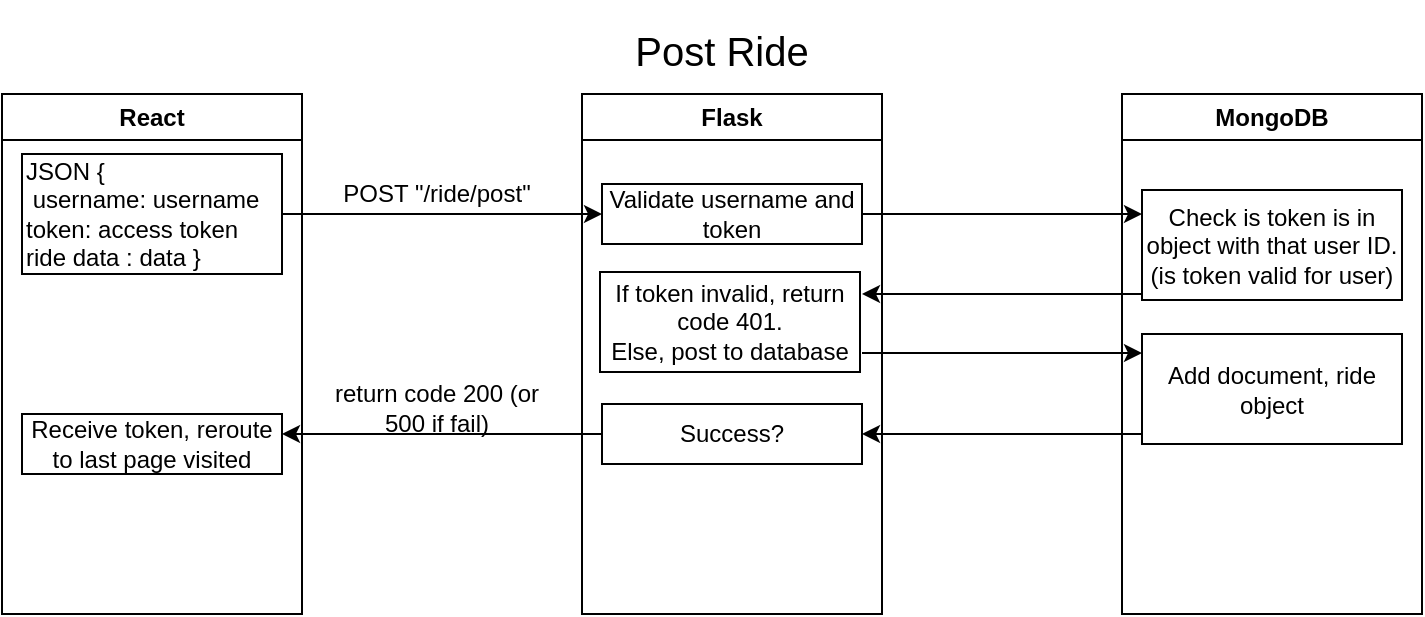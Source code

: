 <mxfile version="24.7.6">
  <diagram name="Page-1" id="7reqi-epdFY9OO5ob8ub">
    <mxGraphModel dx="1426" dy="783" grid="1" gridSize="10" guides="1" tooltips="1" connect="1" arrows="1" fold="1" page="1" pageScale="1" pageWidth="850" pageHeight="1100" math="0" shadow="0">
      <root>
        <mxCell id="0" />
        <mxCell id="1" parent="0" />
        <mxCell id="pMk1YJqMjSrCBwWVHHjo-1" value="React" style="swimlane;whiteSpace=wrap;html=1;" vertex="1" parent="1">
          <mxGeometry x="90" y="180" width="150" height="260" as="geometry" />
        </mxCell>
        <mxCell id="pMk1YJqMjSrCBwWVHHjo-2" value="JSON {&lt;div&gt;&lt;span style=&quot;background-color: initial;&quot;&gt;&amp;nbsp;username: username&lt;/span&gt;&lt;div&gt;&lt;div&gt;&lt;div style=&quot;&quot;&gt;token: access token&lt;/div&gt;&lt;/div&gt;&lt;/div&gt;&lt;/div&gt;&lt;div style=&quot;&quot;&gt;ride data : data }&lt;/div&gt;" style="rounded=0;whiteSpace=wrap;html=1;align=left;" vertex="1" parent="pMk1YJqMjSrCBwWVHHjo-1">
          <mxGeometry x="10" y="30" width="130" height="60" as="geometry" />
        </mxCell>
        <mxCell id="pMk1YJqMjSrCBwWVHHjo-3" value="Receive token, reroute to last page visited" style="rounded=0;whiteSpace=wrap;html=1;" vertex="1" parent="pMk1YJqMjSrCBwWVHHjo-1">
          <mxGeometry x="10" y="160" width="130" height="30" as="geometry" />
        </mxCell>
        <mxCell id="pMk1YJqMjSrCBwWVHHjo-4" value="Flask" style="swimlane;whiteSpace=wrap;html=1;" vertex="1" parent="1">
          <mxGeometry x="380" y="180" width="150" height="260" as="geometry" />
        </mxCell>
        <mxCell id="pMk1YJqMjSrCBwWVHHjo-5" value="Validate username and token" style="rounded=0;whiteSpace=wrap;html=1;" vertex="1" parent="pMk1YJqMjSrCBwWVHHjo-4">
          <mxGeometry x="10" y="45" width="130" height="30" as="geometry" />
        </mxCell>
        <mxCell id="pMk1YJqMjSrCBwWVHHjo-6" style="edgeStyle=orthogonalEdgeStyle;rounded=0;orthogonalLoop=1;jettySize=auto;html=1;exitX=0.5;exitY=1;exitDx=0;exitDy=0;" edge="1" parent="pMk1YJqMjSrCBwWVHHjo-4" source="pMk1YJqMjSrCBwWVHHjo-5" target="pMk1YJqMjSrCBwWVHHjo-5">
          <mxGeometry relative="1" as="geometry" />
        </mxCell>
        <mxCell id="pMk1YJqMjSrCBwWVHHjo-7" value="If token invalid, return code 401.&lt;br&gt;Else, post to database" style="rounded=0;whiteSpace=wrap;html=1;" vertex="1" parent="pMk1YJqMjSrCBwWVHHjo-4">
          <mxGeometry x="9" y="89" width="130" height="50" as="geometry" />
        </mxCell>
        <mxCell id="pMk1YJqMjSrCBwWVHHjo-8" value="Success?" style="rounded=0;whiteSpace=wrap;html=1;" vertex="1" parent="pMk1YJqMjSrCBwWVHHjo-4">
          <mxGeometry x="10" y="155" width="130" height="30" as="geometry" />
        </mxCell>
        <mxCell id="pMk1YJqMjSrCBwWVHHjo-10" value="POST &quot;/ride/post&quot;" style="text;html=1;align=center;verticalAlign=middle;whiteSpace=wrap;rounded=0;" vertex="1" parent="1">
          <mxGeometry x="250" y="220" width="115" height="20" as="geometry" />
        </mxCell>
        <mxCell id="pMk1YJqMjSrCBwWVHHjo-11" value="MongoDB" style="swimlane;whiteSpace=wrap;html=1;" vertex="1" parent="1">
          <mxGeometry x="650" y="180" width="150" height="260" as="geometry" />
        </mxCell>
        <mxCell id="pMk1YJqMjSrCBwWVHHjo-12" value="Check is token is in object with that user ID.&lt;div&gt;(is token valid for user)&lt;/div&gt;" style="rounded=0;whiteSpace=wrap;html=1;" vertex="1" parent="pMk1YJqMjSrCBwWVHHjo-11">
          <mxGeometry x="10" y="48" width="130" height="55" as="geometry" />
        </mxCell>
        <mxCell id="pMk1YJqMjSrCBwWVHHjo-13" style="edgeStyle=orthogonalEdgeStyle;rounded=0;orthogonalLoop=1;jettySize=auto;html=1;exitX=0.5;exitY=1;exitDx=0;exitDy=0;" edge="1" parent="pMk1YJqMjSrCBwWVHHjo-11" source="pMk1YJqMjSrCBwWVHHjo-12" target="pMk1YJqMjSrCBwWVHHjo-12">
          <mxGeometry relative="1" as="geometry" />
        </mxCell>
        <mxCell id="pMk1YJqMjSrCBwWVHHjo-14" value="Add document, ride object" style="rounded=0;whiteSpace=wrap;html=1;" vertex="1" parent="pMk1YJqMjSrCBwWVHHjo-11">
          <mxGeometry x="10" y="120" width="130" height="55" as="geometry" />
        </mxCell>
        <mxCell id="pMk1YJqMjSrCBwWVHHjo-15" style="edgeStyle=orthogonalEdgeStyle;rounded=0;orthogonalLoop=1;jettySize=auto;html=1;entryX=0;entryY=0.5;entryDx=0;entryDy=0;" edge="1" parent="1" source="pMk1YJqMjSrCBwWVHHjo-2" target="pMk1YJqMjSrCBwWVHHjo-5">
          <mxGeometry relative="1" as="geometry" />
        </mxCell>
        <mxCell id="pMk1YJqMjSrCBwWVHHjo-21" value="&lt;font style=&quot;font-size: 20px;&quot;&gt;Post Ride&lt;/font&gt;" style="text;html=1;align=center;verticalAlign=middle;whiteSpace=wrap;rounded=0;" vertex="1" parent="1">
          <mxGeometry x="400" y="133" width="100" height="50" as="geometry" />
        </mxCell>
        <mxCell id="pMk1YJqMjSrCBwWVHHjo-22" style="edgeStyle=orthogonalEdgeStyle;rounded=0;orthogonalLoop=1;jettySize=auto;html=1;entryX=0;entryY=0.5;entryDx=0;entryDy=0;" edge="1" parent="1">
          <mxGeometry relative="1" as="geometry">
            <mxPoint x="520" y="240" as="sourcePoint" />
            <mxPoint x="660" y="240" as="targetPoint" />
          </mxGeometry>
        </mxCell>
        <mxCell id="pMk1YJqMjSrCBwWVHHjo-23" style="edgeStyle=orthogonalEdgeStyle;rounded=0;orthogonalLoop=1;jettySize=auto;html=1;entryX=1;entryY=0.5;entryDx=0;entryDy=0;" edge="1" parent="1">
          <mxGeometry relative="1" as="geometry">
            <mxPoint x="660" y="280" as="sourcePoint" />
            <mxPoint x="520" y="280" as="targetPoint" />
          </mxGeometry>
        </mxCell>
        <mxCell id="pMk1YJqMjSrCBwWVHHjo-24" style="edgeStyle=orthogonalEdgeStyle;rounded=0;orthogonalLoop=1;jettySize=auto;html=1;entryX=0;entryY=0.5;entryDx=0;entryDy=0;" edge="1" parent="1">
          <mxGeometry relative="1" as="geometry">
            <mxPoint x="520" y="309.5" as="sourcePoint" />
            <mxPoint x="660" y="309.5" as="targetPoint" />
          </mxGeometry>
        </mxCell>
        <mxCell id="pMk1YJqMjSrCBwWVHHjo-25" style="edgeStyle=orthogonalEdgeStyle;rounded=0;orthogonalLoop=1;jettySize=auto;html=1;entryX=1;entryY=0.5;entryDx=0;entryDy=0;" edge="1" parent="1">
          <mxGeometry relative="1" as="geometry">
            <mxPoint x="660" y="350" as="sourcePoint" />
            <mxPoint x="520" y="350" as="targetPoint" />
          </mxGeometry>
        </mxCell>
        <mxCell id="pMk1YJqMjSrCBwWVHHjo-26" style="edgeStyle=orthogonalEdgeStyle;rounded=0;orthogonalLoop=1;jettySize=auto;html=1;entryX=1;entryY=0.5;entryDx=0;entryDy=0;" edge="1" parent="1">
          <mxGeometry relative="1" as="geometry">
            <mxPoint x="390" y="350" as="sourcePoint" />
            <mxPoint x="230" y="350" as="targetPoint" />
            <Array as="points">
              <mxPoint x="300" y="350" />
              <mxPoint x="300" y="350" />
            </Array>
          </mxGeometry>
        </mxCell>
        <mxCell id="pMk1YJqMjSrCBwWVHHjo-27" value="return code 200 (or 500 if fail)" style="text;html=1;align=center;verticalAlign=middle;whiteSpace=wrap;rounded=0;" vertex="1" parent="1">
          <mxGeometry x="250" y="327" width="115" height="20" as="geometry" />
        </mxCell>
      </root>
    </mxGraphModel>
  </diagram>
</mxfile>
